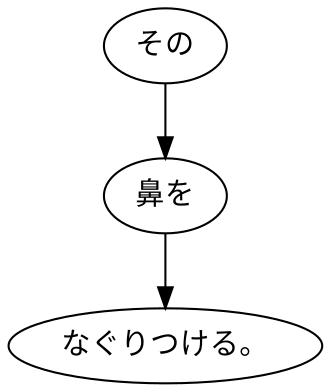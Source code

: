 digraph graph3997 {
	node0 [label="その"];
	node1 [label="鼻を"];
	node2 [label="なぐりつける。"];
	node0 -> node1;
	node1 -> node2;
}
